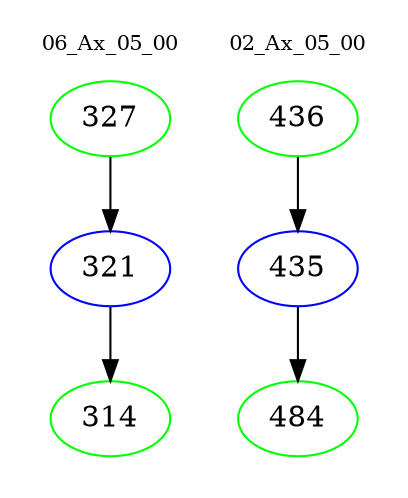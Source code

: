 digraph{
subgraph cluster_0 {
color = white
label = "06_Ax_05_00";
fontsize=10;
T0_327 [label="327", color="green"]
T0_327 -> T0_321 [color="black"]
T0_321 [label="321", color="blue"]
T0_321 -> T0_314 [color="black"]
T0_314 [label="314", color="green"]
}
subgraph cluster_1 {
color = white
label = "02_Ax_05_00";
fontsize=10;
T1_436 [label="436", color="green"]
T1_436 -> T1_435 [color="black"]
T1_435 [label="435", color="blue"]
T1_435 -> T1_484 [color="black"]
T1_484 [label="484", color="green"]
}
}
